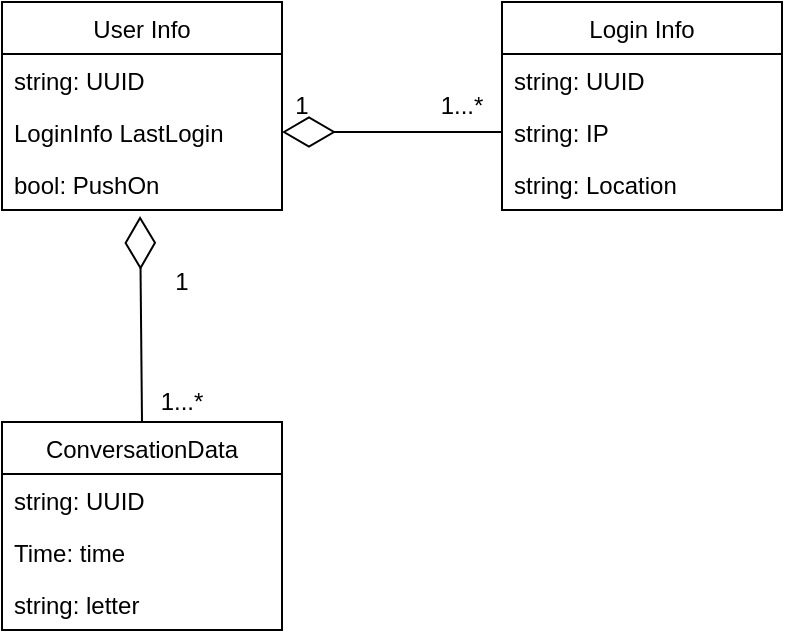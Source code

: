 <mxfile version="13.6.2" type="device"><diagram id="nD52jmDUV5vNSWafoWVx" name="Page-1"><mxGraphModel dx="867" dy="822" grid="1" gridSize="10" guides="1" tooltips="1" connect="1" arrows="1" fold="1" page="1" pageScale="1" pageWidth="827" pageHeight="1169" math="0" shadow="0"><root><mxCell id="0"/><mxCell id="1" parent="0"/><mxCell id="2oK93xoOFJzLc3-MSimv-9" value="User Info" style="swimlane;fontStyle=0;childLayout=stackLayout;horizontal=1;startSize=26;fillColor=none;horizontalStack=0;resizeParent=1;resizeParentMax=0;resizeLast=0;collapsible=1;marginBottom=0;" vertex="1" parent="1"><mxGeometry x="110" y="190" width="140" height="104" as="geometry"/></mxCell><mxCell id="2oK93xoOFJzLc3-MSimv-10" value="string: UUID" style="text;strokeColor=none;fillColor=none;align=left;verticalAlign=top;spacingLeft=4;spacingRight=4;overflow=hidden;rotatable=0;points=[[0,0.5],[1,0.5]];portConstraint=eastwest;" vertex="1" parent="2oK93xoOFJzLc3-MSimv-9"><mxGeometry y="26" width="140" height="26" as="geometry"/></mxCell><mxCell id="2oK93xoOFJzLc3-MSimv-12" value="LoginInfo LastLogin" style="text;strokeColor=none;fillColor=none;align=left;verticalAlign=top;spacingLeft=4;spacingRight=4;overflow=hidden;rotatable=0;points=[[0,0.5],[1,0.5]];portConstraint=eastwest;" vertex="1" parent="2oK93xoOFJzLc3-MSimv-9"><mxGeometry y="52" width="140" height="26" as="geometry"/></mxCell><mxCell id="2oK93xoOFJzLc3-MSimv-26" value="bool: PushOn" style="text;strokeColor=none;fillColor=none;align=left;verticalAlign=top;spacingLeft=4;spacingRight=4;overflow=hidden;rotatable=0;points=[[0,0.5],[1,0.5]];portConstraint=eastwest;" vertex="1" parent="2oK93xoOFJzLc3-MSimv-9"><mxGeometry y="78" width="140" height="26" as="geometry"/></mxCell><mxCell id="2oK93xoOFJzLc3-MSimv-13" value="Login Info" style="swimlane;fontStyle=0;childLayout=stackLayout;horizontal=1;startSize=26;fillColor=none;horizontalStack=0;resizeParent=1;resizeParentMax=0;resizeLast=0;collapsible=1;marginBottom=0;" vertex="1" parent="1"><mxGeometry x="360" y="190" width="140" height="104" as="geometry"/></mxCell><mxCell id="2oK93xoOFJzLc3-MSimv-14" value="string: UUID" style="text;strokeColor=none;fillColor=none;align=left;verticalAlign=top;spacingLeft=4;spacingRight=4;overflow=hidden;rotatable=0;points=[[0,0.5],[1,0.5]];portConstraint=eastwest;" vertex="1" parent="2oK93xoOFJzLc3-MSimv-13"><mxGeometry y="26" width="140" height="26" as="geometry"/></mxCell><mxCell id="2oK93xoOFJzLc3-MSimv-15" value="string: IP" style="text;strokeColor=none;fillColor=none;align=left;verticalAlign=top;spacingLeft=4;spacingRight=4;overflow=hidden;rotatable=0;points=[[0,0.5],[1,0.5]];portConstraint=eastwest;" vertex="1" parent="2oK93xoOFJzLc3-MSimv-13"><mxGeometry y="52" width="140" height="26" as="geometry"/></mxCell><mxCell id="2oK93xoOFJzLc3-MSimv-21" value="string: Location" style="text;strokeColor=none;fillColor=none;align=left;verticalAlign=top;spacingLeft=4;spacingRight=4;overflow=hidden;rotatable=0;points=[[0,0.5],[1,0.5]];portConstraint=eastwest;" vertex="1" parent="2oK93xoOFJzLc3-MSimv-13"><mxGeometry y="78" width="140" height="26" as="geometry"/></mxCell><object label="" id="2oK93xoOFJzLc3-MSimv-27"><mxCell style="endArrow=diamondThin;endFill=0;endSize=24;html=1;entryX=1;entryY=0.5;entryDx=0;entryDy=0;exitX=0;exitY=0.5;exitDx=0;exitDy=0;" edge="1" parent="1" source="2oK93xoOFJzLc3-MSimv-15" target="2oK93xoOFJzLc3-MSimv-12"><mxGeometry width="160" relative="1" as="geometry"><mxPoint x="240" y="420" as="sourcePoint"/><mxPoint x="400" y="420" as="targetPoint"/></mxGeometry></mxCell></object><mxCell id="2oK93xoOFJzLc3-MSimv-30" value="1" style="text;html=1;strokeColor=none;fillColor=none;align=center;verticalAlign=middle;whiteSpace=wrap;rounded=0;" vertex="1" parent="1"><mxGeometry x="240" y="232" width="40" height="20" as="geometry"/></mxCell><mxCell id="2oK93xoOFJzLc3-MSimv-31" value="1...*" style="text;html=1;strokeColor=none;fillColor=none;align=center;verticalAlign=middle;whiteSpace=wrap;rounded=0;" vertex="1" parent="1"><mxGeometry x="320" y="232" width="40" height="20" as="geometry"/></mxCell><mxCell id="2oK93xoOFJzLc3-MSimv-22" value="ConversationData" style="swimlane;fontStyle=0;childLayout=stackLayout;horizontal=1;startSize=26;fillColor=none;horizontalStack=0;resizeParent=1;resizeParentMax=0;resizeLast=0;collapsible=1;marginBottom=0;" vertex="1" parent="1"><mxGeometry x="110" y="400" width="140" height="104" as="geometry"/></mxCell><mxCell id="2oK93xoOFJzLc3-MSimv-23" value="string: UUID" style="text;strokeColor=none;fillColor=none;align=left;verticalAlign=top;spacingLeft=4;spacingRight=4;overflow=hidden;rotatable=0;points=[[0,0.5],[1,0.5]];portConstraint=eastwest;" vertex="1" parent="2oK93xoOFJzLc3-MSimv-22"><mxGeometry y="26" width="140" height="26" as="geometry"/></mxCell><mxCell id="2oK93xoOFJzLc3-MSimv-24" value="Time: time" style="text;strokeColor=none;fillColor=none;align=left;verticalAlign=top;spacingLeft=4;spacingRight=4;overflow=hidden;rotatable=0;points=[[0,0.5],[1,0.5]];portConstraint=eastwest;" vertex="1" parent="2oK93xoOFJzLc3-MSimv-22"><mxGeometry y="52" width="140" height="26" as="geometry"/></mxCell><mxCell id="2oK93xoOFJzLc3-MSimv-25" value="string: letter" style="text;strokeColor=none;fillColor=none;align=left;verticalAlign=top;spacingLeft=4;spacingRight=4;overflow=hidden;rotatable=0;points=[[0,0.5],[1,0.5]];portConstraint=eastwest;" vertex="1" parent="2oK93xoOFJzLc3-MSimv-22"><mxGeometry y="78" width="140" height="26" as="geometry"/></mxCell><object label="" id="2oK93xoOFJzLc3-MSimv-34"><mxCell style="endArrow=diamondThin;endFill=0;endSize=24;html=1;entryX=0.493;entryY=1.115;entryDx=0;entryDy=0;exitX=0.5;exitY=0;exitDx=0;exitDy=0;entryPerimeter=0;" edge="1" parent="1" source="2oK93xoOFJzLc3-MSimv-22" target="2oK93xoOFJzLc3-MSimv-26"><mxGeometry width="160" relative="1" as="geometry"><mxPoint x="290" y="343" as="sourcePoint"/><mxPoint x="180" y="343" as="targetPoint"/></mxGeometry></mxCell></object><mxCell id="2oK93xoOFJzLc3-MSimv-35" value="1" style="text;html=1;strokeColor=none;fillColor=none;align=center;verticalAlign=middle;whiteSpace=wrap;rounded=0;" vertex="1" parent="1"><mxGeometry x="180" y="320" width="40" height="20" as="geometry"/></mxCell><mxCell id="2oK93xoOFJzLc3-MSimv-36" value="1...*" style="text;html=1;strokeColor=none;fillColor=none;align=center;verticalAlign=middle;whiteSpace=wrap;rounded=0;" vertex="1" parent="1"><mxGeometry x="180" y="380" width="40" height="20" as="geometry"/></mxCell></root></mxGraphModel></diagram></mxfile>